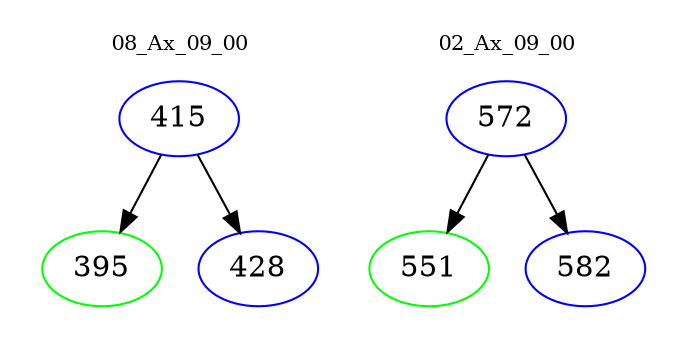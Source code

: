 digraph{
subgraph cluster_0 {
color = white
label = "08_Ax_09_00";
fontsize=10;
T0_415 [label="415", color="blue"]
T0_415 -> T0_395 [color="black"]
T0_395 [label="395", color="green"]
T0_415 -> T0_428 [color="black"]
T0_428 [label="428", color="blue"]
}
subgraph cluster_1 {
color = white
label = "02_Ax_09_00";
fontsize=10;
T1_572 [label="572", color="blue"]
T1_572 -> T1_551 [color="black"]
T1_551 [label="551", color="green"]
T1_572 -> T1_582 [color="black"]
T1_582 [label="582", color="blue"]
}
}
